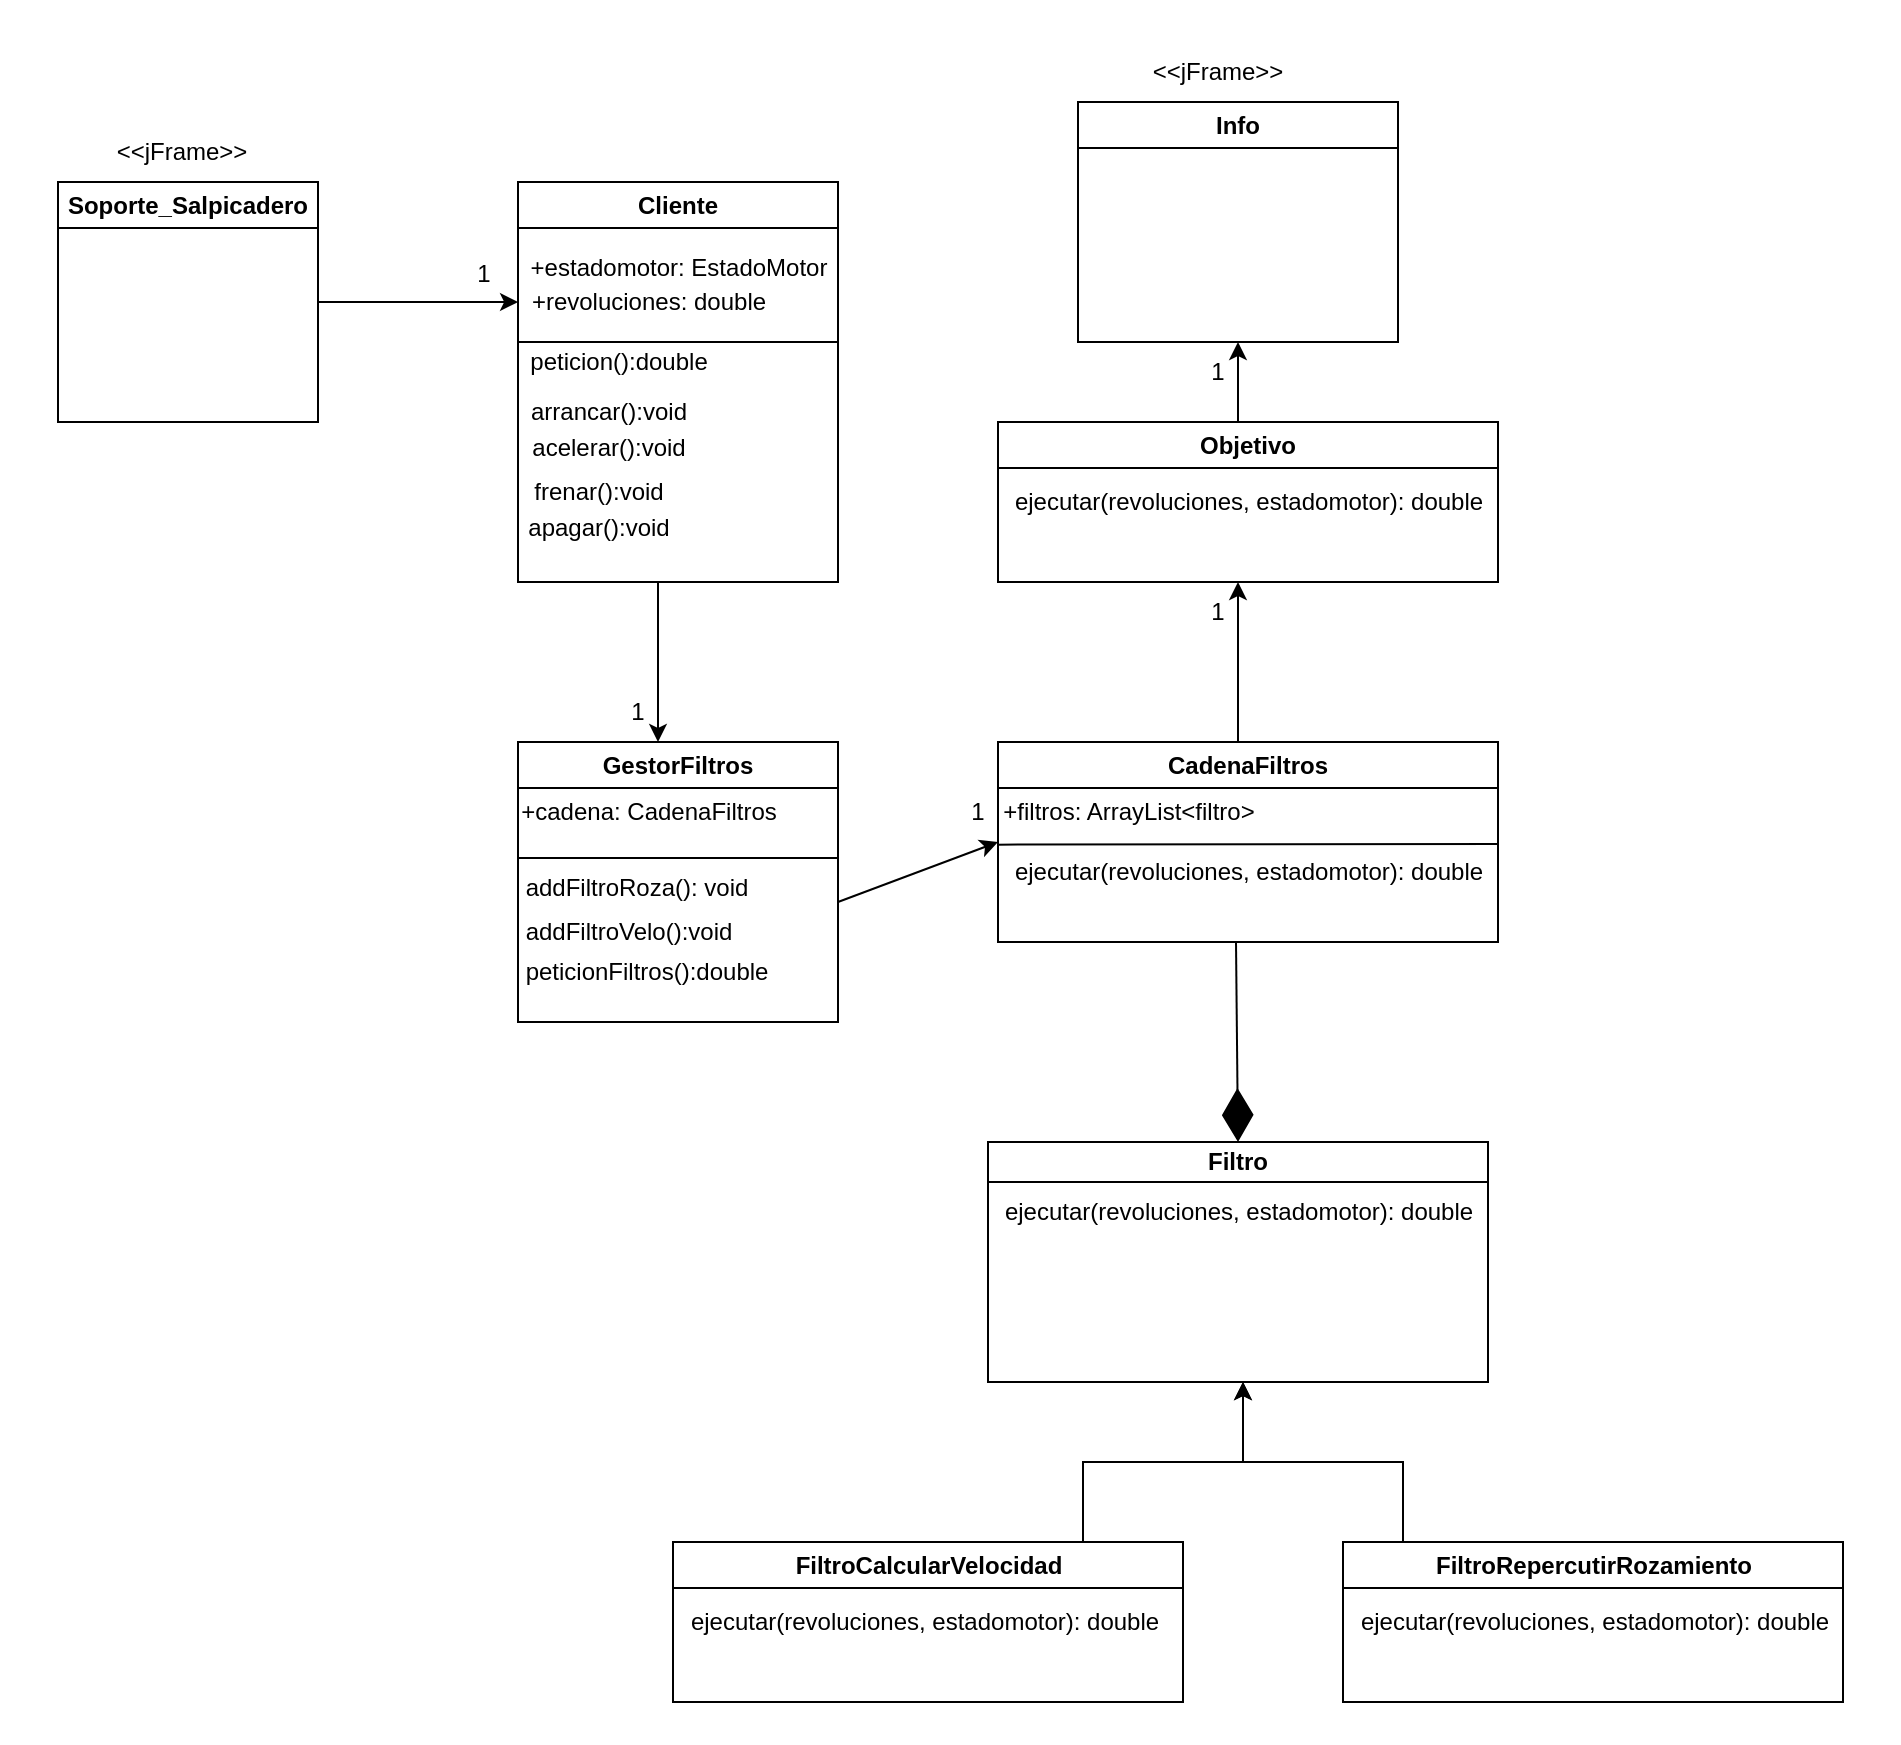 <mxfile version="24.1.0" type="device">
  <diagram id="C5RBs43oDa-KdzZeNtuy" name="Page-1">
    <mxGraphModel dx="1570" dy="900" grid="1" gridSize="10" guides="1" tooltips="1" connect="1" arrows="1" fold="1" page="1" pageScale="1" pageWidth="827" pageHeight="1169" math="0" shadow="0">
      <root>
        <mxCell id="WIyWlLk6GJQsqaUBKTNV-0" />
        <mxCell id="WIyWlLk6GJQsqaUBKTNV-1" parent="WIyWlLk6GJQsqaUBKTNV-0" />
        <mxCell id="7QOgfjtzlWrOovaGbKqE-0" value="" style="rounded=0;whiteSpace=wrap;html=1;opacity=0;" vertex="1" parent="WIyWlLk6GJQsqaUBKTNV-1">
          <mxGeometry x="12" y="30" width="948" height="870" as="geometry" />
        </mxCell>
        <mxCell id="i2YIwyT0wJ4ALkn0WlBp-0" value="Cliente" style="swimlane;whiteSpace=wrap;html=1;" parent="WIyWlLk6GJQsqaUBKTNV-1" vertex="1">
          <mxGeometry x="270" y="120" width="160" height="200" as="geometry" />
        </mxCell>
        <mxCell id="i2YIwyT0wJ4ALkn0WlBp-25" value="+estadomotor: EstadoMotor" style="text;html=1;align=center;verticalAlign=middle;resizable=0;points=[];autosize=1;strokeColor=none;fillColor=none;" parent="i2YIwyT0wJ4ALkn0WlBp-0" vertex="1">
          <mxGeometry x="-5" y="28" width="170" height="30" as="geometry" />
        </mxCell>
        <mxCell id="i2YIwyT0wJ4ALkn0WlBp-26" value="+revoluciones: double" style="text;html=1;align=center;verticalAlign=middle;resizable=0;points=[];autosize=1;strokeColor=none;fillColor=none;" parent="i2YIwyT0wJ4ALkn0WlBp-0" vertex="1">
          <mxGeometry x="-5" y="45" width="140" height="30" as="geometry" />
        </mxCell>
        <mxCell id="i2YIwyT0wJ4ALkn0WlBp-27" value="" style="endArrow=none;html=1;rounded=0;" parent="i2YIwyT0wJ4ALkn0WlBp-0" edge="1">
          <mxGeometry width="50" height="50" relative="1" as="geometry">
            <mxPoint y="80" as="sourcePoint" />
            <mxPoint x="160" y="80" as="targetPoint" />
          </mxGeometry>
        </mxCell>
        <mxCell id="i2YIwyT0wJ4ALkn0WlBp-28" value="peticion():double" style="text;html=1;align=center;verticalAlign=middle;resizable=0;points=[];autosize=1;strokeColor=none;fillColor=none;" parent="i2YIwyT0wJ4ALkn0WlBp-0" vertex="1">
          <mxGeometry x="-5" y="75" width="110" height="30" as="geometry" />
        </mxCell>
        <mxCell id="lMpaoCtHyFMVsELwLEnl-4" value="arrancar():void" style="text;html=1;align=center;verticalAlign=middle;resizable=0;points=[];autosize=1;strokeColor=none;fillColor=none;" parent="i2YIwyT0wJ4ALkn0WlBp-0" vertex="1">
          <mxGeometry x="-5" y="100" width="100" height="30" as="geometry" />
        </mxCell>
        <mxCell id="lMpaoCtHyFMVsELwLEnl-5" value="acelerar():void" style="text;html=1;align=center;verticalAlign=middle;resizable=0;points=[];autosize=1;strokeColor=none;fillColor=none;" parent="i2YIwyT0wJ4ALkn0WlBp-0" vertex="1">
          <mxGeometry x="-5" y="118" width="100" height="30" as="geometry" />
        </mxCell>
        <mxCell id="lMpaoCtHyFMVsELwLEnl-6" value="frenar():void" style="text;html=1;align=center;verticalAlign=middle;resizable=0;points=[];autosize=1;strokeColor=none;fillColor=none;" parent="i2YIwyT0wJ4ALkn0WlBp-0" vertex="1">
          <mxGeometry x="-5" y="140" width="90" height="30" as="geometry" />
        </mxCell>
        <mxCell id="lMpaoCtHyFMVsELwLEnl-9" value="apagar():void" style="text;html=1;align=center;verticalAlign=middle;resizable=0;points=[];autosize=1;strokeColor=none;fillColor=none;" parent="i2YIwyT0wJ4ALkn0WlBp-0" vertex="1">
          <mxGeometry x="-5" y="158" width="90" height="30" as="geometry" />
        </mxCell>
        <mxCell id="i2YIwyT0wJ4ALkn0WlBp-1" value="GestorFiltros" style="swimlane;whiteSpace=wrap;html=1;" parent="WIyWlLk6GJQsqaUBKTNV-1" vertex="1">
          <mxGeometry x="270" y="400" width="160" height="140" as="geometry" />
        </mxCell>
        <mxCell id="i2YIwyT0wJ4ALkn0WlBp-18" value="+cadena: CadenaFiltros" style="text;html=1;align=center;verticalAlign=middle;resizable=0;points=[];autosize=1;strokeColor=none;fillColor=none;" parent="i2YIwyT0wJ4ALkn0WlBp-1" vertex="1">
          <mxGeometry x="-10" y="20" width="150" height="30" as="geometry" />
        </mxCell>
        <mxCell id="i2YIwyT0wJ4ALkn0WlBp-20" value="addFiltroRoza(): void" style="text;html=1;align=center;verticalAlign=middle;resizable=0;points=[];autosize=1;strokeColor=none;fillColor=none;" parent="i2YIwyT0wJ4ALkn0WlBp-1" vertex="1">
          <mxGeometry x="-6" y="58" width="130" height="30" as="geometry" />
        </mxCell>
        <mxCell id="i2YIwyT0wJ4ALkn0WlBp-23" value="addFiltroVelo():void" style="text;html=1;align=center;verticalAlign=middle;resizable=0;points=[];autosize=1;strokeColor=none;fillColor=none;" parent="i2YIwyT0wJ4ALkn0WlBp-1" vertex="1">
          <mxGeometry x="-10" y="80" width="130" height="30" as="geometry" />
        </mxCell>
        <mxCell id="i2YIwyT0wJ4ALkn0WlBp-24" value="peticionFiltros():double" style="text;html=1;align=center;verticalAlign=middle;resizable=0;points=[];autosize=1;strokeColor=none;fillColor=none;" parent="i2YIwyT0wJ4ALkn0WlBp-1" vertex="1">
          <mxGeometry x="-6" y="100" width="140" height="30" as="geometry" />
        </mxCell>
        <mxCell id="i2YIwyT0wJ4ALkn0WlBp-19" value="" style="endArrow=none;html=1;rounded=0;entryX=1;entryY=0.5;entryDx=0;entryDy=0;exitX=0;exitY=0.5;exitDx=0;exitDy=0;" parent="i2YIwyT0wJ4ALkn0WlBp-1" edge="1">
          <mxGeometry width="50" height="50" relative="1" as="geometry">
            <mxPoint y="58" as="sourcePoint" />
            <mxPoint x="160" y="58" as="targetPoint" />
          </mxGeometry>
        </mxCell>
        <mxCell id="i2YIwyT0wJ4ALkn0WlBp-2" value="CadenaFiltros" style="swimlane;whiteSpace=wrap;html=1;" parent="WIyWlLk6GJQsqaUBKTNV-1" vertex="1">
          <mxGeometry x="510" y="400" width="250" height="100" as="geometry" />
        </mxCell>
        <mxCell id="i2YIwyT0wJ4ALkn0WlBp-13" value="+filtros: ArrayList&amp;lt;filtro&amp;gt;" style="text;html=1;align=center;verticalAlign=middle;resizable=0;points=[];autosize=1;strokeColor=none;fillColor=none;" parent="i2YIwyT0wJ4ALkn0WlBp-2" vertex="1">
          <mxGeometry x="-10" y="20" width="150" height="30" as="geometry" />
        </mxCell>
        <mxCell id="i2YIwyT0wJ4ALkn0WlBp-17" value="" style="endArrow=none;html=1;rounded=0;entryX=0.064;entryY=1.044;entryDx=0;entryDy=0;entryPerimeter=0;" parent="i2YIwyT0wJ4ALkn0WlBp-2" target="i2YIwyT0wJ4ALkn0WlBp-13" edge="1">
          <mxGeometry width="50" height="50" relative="1" as="geometry">
            <mxPoint x="250" y="51" as="sourcePoint" />
            <mxPoint x="640" y="200" as="targetPoint" />
          </mxGeometry>
        </mxCell>
        <mxCell id="i2YIwyT0wJ4ALkn0WlBp-16" value="ejecutar(revoluciones, estadomotor): double" style="text;html=1;align=center;verticalAlign=middle;resizable=0;points=[];autosize=1;strokeColor=none;fillColor=none;" parent="i2YIwyT0wJ4ALkn0WlBp-2" vertex="1">
          <mxGeometry x="-5" y="50" width="260" height="30" as="geometry" />
        </mxCell>
        <mxCell id="lMpaoCtHyFMVsELwLEnl-17" value="1" style="text;html=1;align=center;verticalAlign=middle;whiteSpace=wrap;rounded=0;" parent="i2YIwyT0wJ4ALkn0WlBp-2" vertex="1">
          <mxGeometry x="-40" y="20" width="60" height="30" as="geometry" />
        </mxCell>
        <mxCell id="i2YIwyT0wJ4ALkn0WlBp-3" value="Filtro" style="swimlane;whiteSpace=wrap;html=1;startSize=20;" parent="WIyWlLk6GJQsqaUBKTNV-1" vertex="1">
          <mxGeometry x="505" y="600" width="250" height="120" as="geometry" />
        </mxCell>
        <mxCell id="i2YIwyT0wJ4ALkn0WlBp-4" value="ejecutar(revoluciones, estadomotor): double" style="text;html=1;align=center;verticalAlign=middle;resizable=0;points=[];autosize=1;strokeColor=none;fillColor=none;" parent="i2YIwyT0wJ4ALkn0WlBp-3" vertex="1">
          <mxGeometry x="-5" y="20" width="260" height="30" as="geometry" />
        </mxCell>
        <mxCell id="i2YIwyT0wJ4ALkn0WlBp-5" value="FiltroCalcularVelocidad" style="swimlane;whiteSpace=wrap;html=1;" parent="WIyWlLk6GJQsqaUBKTNV-1" vertex="1">
          <mxGeometry x="347.5" y="800" width="255" height="80" as="geometry" />
        </mxCell>
        <mxCell id="i2YIwyT0wJ4ALkn0WlBp-9" value="ejecutar(revoluciones, estadomotor): double" style="text;html=1;align=center;verticalAlign=middle;resizable=0;points=[];autosize=1;strokeColor=none;fillColor=none;" parent="i2YIwyT0wJ4ALkn0WlBp-5" vertex="1">
          <mxGeometry x="-5" y="25" width="260" height="30" as="geometry" />
        </mxCell>
        <mxCell id="i2YIwyT0wJ4ALkn0WlBp-6" value="FiltroRepercutirRozamiento" style="swimlane;whiteSpace=wrap;html=1;" parent="WIyWlLk6GJQsqaUBKTNV-1" vertex="1">
          <mxGeometry x="682.5" y="800" width="250" height="80" as="geometry" />
        </mxCell>
        <mxCell id="i2YIwyT0wJ4ALkn0WlBp-10" value="ejecutar(revoluciones, estadomotor): double" style="text;html=1;align=center;verticalAlign=middle;resizable=0;points=[];autosize=1;strokeColor=none;fillColor=none;" parent="i2YIwyT0wJ4ALkn0WlBp-6" vertex="1">
          <mxGeometry x="-5" y="25" width="260" height="30" as="geometry" />
        </mxCell>
        <mxCell id="i2YIwyT0wJ4ALkn0WlBp-7" value="" style="endArrow=classic;html=1;rounded=0;" parent="WIyWlLk6GJQsqaUBKTNV-1" edge="1">
          <mxGeometry width="50" height="50" relative="1" as="geometry">
            <mxPoint x="552.5" y="800" as="sourcePoint" />
            <mxPoint x="632.5" y="720" as="targetPoint" />
            <Array as="points">
              <mxPoint x="552.5" y="760" />
              <mxPoint x="632.5" y="760" />
            </Array>
          </mxGeometry>
        </mxCell>
        <mxCell id="i2YIwyT0wJ4ALkn0WlBp-8" value="" style="endArrow=classic;html=1;rounded=0;" parent="WIyWlLk6GJQsqaUBKTNV-1" edge="1">
          <mxGeometry width="50" height="50" relative="1" as="geometry">
            <mxPoint x="712.5" y="800" as="sourcePoint" />
            <mxPoint x="632.5" y="720" as="targetPoint" />
            <Array as="points">
              <mxPoint x="712.5" y="760" />
              <mxPoint x="632.5" y="760" />
            </Array>
          </mxGeometry>
        </mxCell>
        <mxCell id="i2YIwyT0wJ4ALkn0WlBp-11" value="Objetivo" style="swimlane;whiteSpace=wrap;html=1;" parent="WIyWlLk6GJQsqaUBKTNV-1" vertex="1">
          <mxGeometry x="510" y="240" width="250" height="80" as="geometry" />
        </mxCell>
        <mxCell id="i2YIwyT0wJ4ALkn0WlBp-12" value="ejecutar(revoluciones, estadomotor): double" style="text;html=1;align=center;verticalAlign=middle;resizable=0;points=[];autosize=1;strokeColor=none;fillColor=none;" parent="i2YIwyT0wJ4ALkn0WlBp-11" vertex="1">
          <mxGeometry x="-5" y="25" width="260" height="30" as="geometry" />
        </mxCell>
        <mxCell id="lMpaoCtHyFMVsELwLEnl-2" value="Soporte_Salpicadero" style="swimlane;whiteSpace=wrap;html=1;" parent="WIyWlLk6GJQsqaUBKTNV-1" vertex="1">
          <mxGeometry x="40" y="120" width="130" height="120" as="geometry" />
        </mxCell>
        <mxCell id="lMpaoCtHyFMVsELwLEnl-3" value="" style="endArrow=classic;html=1;rounded=0;exitX=1;exitY=0.5;exitDx=0;exitDy=0;entryX=0.036;entryY=0.5;entryDx=0;entryDy=0;entryPerimeter=0;" parent="WIyWlLk6GJQsqaUBKTNV-1" source="lMpaoCtHyFMVsELwLEnl-2" edge="1" target="i2YIwyT0wJ4ALkn0WlBp-26">
          <mxGeometry width="50" height="50" relative="1" as="geometry">
            <mxPoint x="380" y="320" as="sourcePoint" />
            <mxPoint x="230" y="170" as="targetPoint" />
            <Array as="points" />
          </mxGeometry>
        </mxCell>
        <mxCell id="lMpaoCtHyFMVsELwLEnl-12" value="1" style="text;html=1;align=center;verticalAlign=middle;whiteSpace=wrap;rounded=0;" parent="WIyWlLk6GJQsqaUBKTNV-1" vertex="1">
          <mxGeometry x="300" y="370" width="60" height="30" as="geometry" />
        </mxCell>
        <mxCell id="lMpaoCtHyFMVsELwLEnl-10" value="" style="endArrow=classic;html=1;rounded=0;entryX=0.5;entryY=0;entryDx=0;entryDy=0;" parent="WIyWlLk6GJQsqaUBKTNV-1" edge="1">
          <mxGeometry width="50" height="50" relative="1" as="geometry">
            <mxPoint x="340" y="320" as="sourcePoint" />
            <mxPoint x="340" y="400" as="targetPoint" />
          </mxGeometry>
        </mxCell>
        <mxCell id="lMpaoCtHyFMVsELwLEnl-16" value="" style="endArrow=classic;html=1;rounded=0;" parent="WIyWlLk6GJQsqaUBKTNV-1" edge="1">
          <mxGeometry width="50" height="50" relative="1" as="geometry">
            <mxPoint x="430" y="480" as="sourcePoint" />
            <mxPoint x="510" y="450" as="targetPoint" />
          </mxGeometry>
        </mxCell>
        <mxCell id="lMpaoCtHyFMVsELwLEnl-20" value="" style="endArrow=classic;html=1;rounded=0;" parent="WIyWlLk6GJQsqaUBKTNV-1" edge="1">
          <mxGeometry width="50" height="50" relative="1" as="geometry">
            <mxPoint x="630" y="400" as="sourcePoint" />
            <mxPoint x="630" y="320" as="targetPoint" />
          </mxGeometry>
        </mxCell>
        <mxCell id="lMpaoCtHyFMVsELwLEnl-21" value="1" style="text;html=1;align=center;verticalAlign=middle;whiteSpace=wrap;rounded=0;" parent="WIyWlLk6GJQsqaUBKTNV-1" vertex="1">
          <mxGeometry x="590" y="320" width="60" height="30" as="geometry" />
        </mxCell>
        <mxCell id="lMpaoCtHyFMVsELwLEnl-22" value="&amp;lt;&amp;lt;jFrame&amp;gt;&amp;gt;" style="text;html=1;align=center;verticalAlign=middle;whiteSpace=wrap;rounded=0;" parent="WIyWlLk6GJQsqaUBKTNV-1" vertex="1">
          <mxGeometry x="72" y="90" width="60" height="30" as="geometry" />
        </mxCell>
        <mxCell id="lMpaoCtHyFMVsELwLEnl-23" value="Info" style="swimlane;whiteSpace=wrap;html=1;" parent="WIyWlLk6GJQsqaUBKTNV-1" vertex="1">
          <mxGeometry x="550" y="80" width="160" height="120" as="geometry" />
        </mxCell>
        <mxCell id="lMpaoCtHyFMVsELwLEnl-25" value="" style="endArrow=classic;html=1;rounded=0;entryX=0.5;entryY=1;entryDx=0;entryDy=0;" parent="lMpaoCtHyFMVsELwLEnl-23" target="lMpaoCtHyFMVsELwLEnl-23" edge="1">
          <mxGeometry width="50" height="50" relative="1" as="geometry">
            <mxPoint x="80" y="160" as="sourcePoint" />
            <mxPoint x="130" y="110" as="targetPoint" />
          </mxGeometry>
        </mxCell>
        <mxCell id="lMpaoCtHyFMVsELwLEnl-24" value="&amp;lt;&amp;lt;jFrame&amp;gt;&amp;gt;" style="text;html=1;align=center;verticalAlign=middle;whiteSpace=wrap;rounded=0;" parent="WIyWlLk6GJQsqaUBKTNV-1" vertex="1">
          <mxGeometry x="590" y="50" width="60" height="30" as="geometry" />
        </mxCell>
        <mxCell id="lMpaoCtHyFMVsELwLEnl-26" value="1" style="text;html=1;align=center;verticalAlign=middle;whiteSpace=wrap;rounded=0;" parent="WIyWlLk6GJQsqaUBKTNV-1" vertex="1">
          <mxGeometry x="590" y="200" width="60" height="30" as="geometry" />
        </mxCell>
        <mxCell id="lMpaoCtHyFMVsELwLEnl-29" value="" style="endArrow=diamondThin;endFill=1;endSize=24;html=1;rounded=0;entryX=0.5;entryY=0;entryDx=0;entryDy=0;" parent="WIyWlLk6GJQsqaUBKTNV-1" target="i2YIwyT0wJ4ALkn0WlBp-3" edge="1">
          <mxGeometry width="160" relative="1" as="geometry">
            <mxPoint x="629" y="500" as="sourcePoint" />
            <mxPoint x="629.29" y="520" as="targetPoint" />
          </mxGeometry>
        </mxCell>
        <mxCell id="lMpaoCtHyFMVsELwLEnl-11" value="1" style="text;html=1;align=center;verticalAlign=middle;whiteSpace=wrap;rounded=0;" parent="WIyWlLk6GJQsqaUBKTNV-1" vertex="1">
          <mxGeometry x="223" y="151" width="60" height="30" as="geometry" />
        </mxCell>
      </root>
    </mxGraphModel>
  </diagram>
</mxfile>
